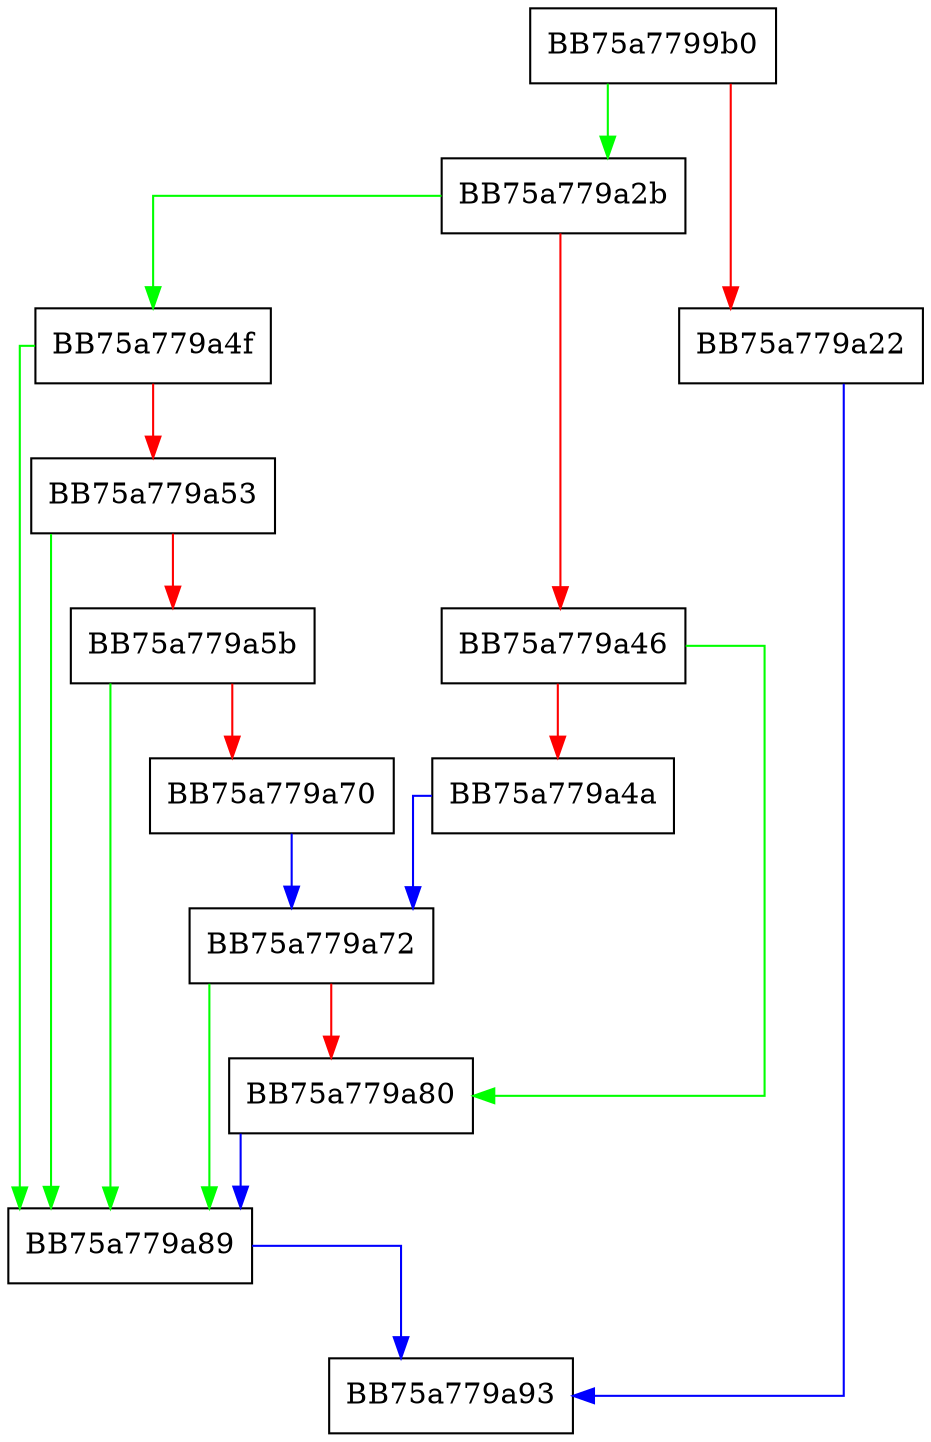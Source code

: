 digraph LanguageEnumProc {
  node [shape="box"];
  graph [splines=ortho];
  BB75a7799b0 -> BB75a779a2b [color="green"];
  BB75a7799b0 -> BB75a779a22 [color="red"];
  BB75a779a22 -> BB75a779a93 [color="blue"];
  BB75a779a2b -> BB75a779a4f [color="green"];
  BB75a779a2b -> BB75a779a46 [color="red"];
  BB75a779a46 -> BB75a779a80 [color="green"];
  BB75a779a46 -> BB75a779a4a [color="red"];
  BB75a779a4a -> BB75a779a72 [color="blue"];
  BB75a779a4f -> BB75a779a89 [color="green"];
  BB75a779a4f -> BB75a779a53 [color="red"];
  BB75a779a53 -> BB75a779a89 [color="green"];
  BB75a779a53 -> BB75a779a5b [color="red"];
  BB75a779a5b -> BB75a779a89 [color="green"];
  BB75a779a5b -> BB75a779a70 [color="red"];
  BB75a779a70 -> BB75a779a72 [color="blue"];
  BB75a779a72 -> BB75a779a89 [color="green"];
  BB75a779a72 -> BB75a779a80 [color="red"];
  BB75a779a80 -> BB75a779a89 [color="blue"];
  BB75a779a89 -> BB75a779a93 [color="blue"];
}